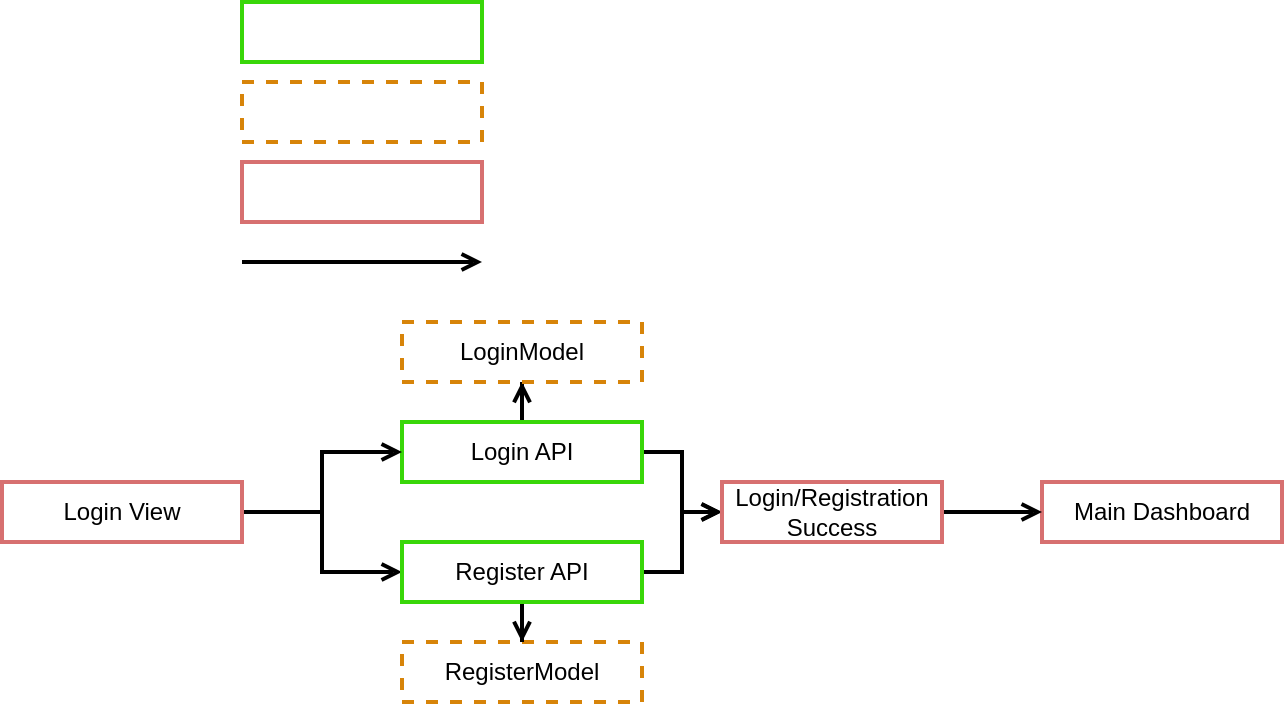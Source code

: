 <mxfile version="15.8.6" type="github">
  <diagram id="psKV3KUPywDvPChCE7cd" name="Page-1">
    <mxGraphModel dx="2844" dy="720" grid="1" gridSize="10" guides="1" tooltips="1" connect="1" arrows="1" fold="1" page="1" pageScale="1" pageWidth="827" pageHeight="1169" math="0" shadow="0">
      <root>
        <mxCell id="0" />
        <mxCell id="1" parent="0" />
        <mxCell id="TwXQ53lHL2sIgXFK9SuC-1" value="" style="rounded=0;whiteSpace=wrap;html=1;fillColor=none;strokeColor=#39D709;strokeWidth=2;" parent="1" vertex="1">
          <mxGeometry x="-800" y="30" width="120" height="30" as="geometry" />
        </mxCell>
        <mxCell id="TwXQ53lHL2sIgXFK9SuC-2" value="" style="rounded=0;whiteSpace=wrap;html=1;fillColor=none;strokeColor=#D78409;strokeWidth=2;dashed=1;" parent="1" vertex="1">
          <mxGeometry x="-800" y="70" width="120" height="30" as="geometry" />
        </mxCell>
        <mxCell id="TwXQ53lHL2sIgXFK9SuC-3" value="" style="rounded=0;whiteSpace=wrap;html=1;fillColor=none;strokeColor=#D77070;strokeWidth=2;" parent="1" vertex="1">
          <mxGeometry x="-800" y="110" width="120" height="30" as="geometry" />
        </mxCell>
        <mxCell id="TwXQ53lHL2sIgXFK9SuC-4" value="" style="endArrow=open;html=1;rounded=0;strokeColor=#000000;strokeWidth=2;endFill=0;" parent="1" edge="1">
          <mxGeometry width="50" height="50" relative="1" as="geometry">
            <mxPoint x="-800" y="160" as="sourcePoint" />
            <mxPoint x="-680" y="160" as="targetPoint" />
            <Array as="points">
              <mxPoint x="-680" y="160" />
            </Array>
          </mxGeometry>
        </mxCell>
        <mxCell id="AplJdTqwhC0sNblmJU37-18" style="edgeStyle=orthogonalEdgeStyle;rounded=0;orthogonalLoop=1;jettySize=auto;html=1;endArrow=open;endFill=0;strokeColor=#000000;strokeWidth=2;" edge="1" parent="1" source="AplJdTqwhC0sNblmJU37-1" target="AplJdTqwhC0sNblmJU37-3">
          <mxGeometry relative="1" as="geometry" />
        </mxCell>
        <mxCell id="AplJdTqwhC0sNblmJU37-22" style="edgeStyle=orthogonalEdgeStyle;rounded=0;orthogonalLoop=1;jettySize=auto;html=1;entryX=0;entryY=0.5;entryDx=0;entryDy=0;endArrow=open;endFill=0;strokeColor=#000000;strokeWidth=2;" edge="1" parent="1" source="AplJdTqwhC0sNblmJU37-1" target="AplJdTqwhC0sNblmJU37-14">
          <mxGeometry relative="1" as="geometry" />
        </mxCell>
        <mxCell id="AplJdTqwhC0sNblmJU37-1" value="Login API" style="rounded=0;whiteSpace=wrap;html=1;fillColor=none;strokeColor=#39D709;strokeWidth=2;" vertex="1" parent="1">
          <mxGeometry x="-720" y="240" width="120" height="30" as="geometry" />
        </mxCell>
        <mxCell id="AplJdTqwhC0sNblmJU37-20" style="edgeStyle=orthogonalEdgeStyle;rounded=0;orthogonalLoop=1;jettySize=auto;html=1;entryX=0;entryY=0.5;entryDx=0;entryDy=0;endArrow=open;endFill=0;strokeColor=#000000;strokeWidth=2;" edge="1" parent="1" source="AplJdTqwhC0sNblmJU37-2" target="AplJdTqwhC0sNblmJU37-1">
          <mxGeometry relative="1" as="geometry" />
        </mxCell>
        <mxCell id="AplJdTqwhC0sNblmJU37-21" style="edgeStyle=orthogonalEdgeStyle;rounded=0;orthogonalLoop=1;jettySize=auto;html=1;entryX=0;entryY=0.5;entryDx=0;entryDy=0;endArrow=open;endFill=0;strokeColor=#000000;strokeWidth=2;" edge="1" parent="1" source="AplJdTqwhC0sNblmJU37-2" target="AplJdTqwhC0sNblmJU37-11">
          <mxGeometry relative="1" as="geometry" />
        </mxCell>
        <mxCell id="AplJdTqwhC0sNblmJU37-2" value="Login View" style="rounded=0;whiteSpace=wrap;html=1;fillColor=none;strokeColor=#D77070;strokeWidth=2;" vertex="1" parent="1">
          <mxGeometry x="-920" y="270" width="120" height="30" as="geometry" />
        </mxCell>
        <mxCell id="AplJdTqwhC0sNblmJU37-3" value="LoginModel" style="rounded=0;whiteSpace=wrap;html=1;fillColor=none;strokeColor=#D78409;strokeWidth=2;dashed=1;" vertex="1" parent="1">
          <mxGeometry x="-720" y="190" width="120" height="30" as="geometry" />
        </mxCell>
        <mxCell id="AplJdTqwhC0sNblmJU37-7" value="Main Dashboard" style="rounded=0;whiteSpace=wrap;html=1;fillColor=none;strokeColor=#D77070;strokeWidth=2;" vertex="1" parent="1">
          <mxGeometry x="-400" y="270" width="120" height="30" as="geometry" />
        </mxCell>
        <mxCell id="AplJdTqwhC0sNblmJU37-10" value="RegisterModel" style="rounded=0;whiteSpace=wrap;html=1;fillColor=none;strokeColor=#D78409;strokeWidth=2;dashed=1;" vertex="1" parent="1">
          <mxGeometry x="-720" y="350" width="120" height="30" as="geometry" />
        </mxCell>
        <mxCell id="AplJdTqwhC0sNblmJU37-19" style="edgeStyle=orthogonalEdgeStyle;rounded=0;orthogonalLoop=1;jettySize=auto;html=1;exitX=0.5;exitY=1;exitDx=0;exitDy=0;endArrow=open;endFill=0;strokeColor=#000000;strokeWidth=2;" edge="1" parent="1" source="AplJdTqwhC0sNblmJU37-11" target="AplJdTqwhC0sNblmJU37-10">
          <mxGeometry relative="1" as="geometry" />
        </mxCell>
        <mxCell id="AplJdTqwhC0sNblmJU37-23" style="edgeStyle=orthogonalEdgeStyle;rounded=0;orthogonalLoop=1;jettySize=auto;html=1;endArrow=open;endFill=0;strokeColor=#000000;strokeWidth=2;" edge="1" parent="1" source="AplJdTqwhC0sNblmJU37-11" target="AplJdTqwhC0sNblmJU37-14">
          <mxGeometry relative="1" as="geometry" />
        </mxCell>
        <mxCell id="AplJdTqwhC0sNblmJU37-11" value="Register API" style="rounded=0;whiteSpace=wrap;html=1;fillColor=none;strokeColor=#39D709;strokeWidth=2;" vertex="1" parent="1">
          <mxGeometry x="-720" y="300" width="120" height="30" as="geometry" />
        </mxCell>
        <mxCell id="AplJdTqwhC0sNblmJU37-24" style="edgeStyle=orthogonalEdgeStyle;rounded=0;orthogonalLoop=1;jettySize=auto;html=1;endArrow=open;endFill=0;strokeColor=#000000;strokeWidth=2;" edge="1" parent="1" source="AplJdTqwhC0sNblmJU37-14" target="AplJdTqwhC0sNblmJU37-7">
          <mxGeometry relative="1" as="geometry" />
        </mxCell>
        <mxCell id="AplJdTqwhC0sNblmJU37-14" value="Login/Registration Success" style="rounded=0;whiteSpace=wrap;html=1;fillColor=none;strokeColor=#D77070;strokeWidth=2;" vertex="1" parent="1">
          <mxGeometry x="-560" y="270" width="110" height="30" as="geometry" />
        </mxCell>
        <mxCell id="AplJdTqwhC0sNblmJU37-17" style="edgeStyle=orthogonalEdgeStyle;rounded=0;orthogonalLoop=1;jettySize=auto;html=1;exitX=0.5;exitY=1;exitDx=0;exitDy=0;endArrow=open;endFill=0;strokeColor=#000000;strokeWidth=2;" edge="1" parent="1" source="AplJdTqwhC0sNblmJU37-3" target="AplJdTqwhC0sNblmJU37-3">
          <mxGeometry relative="1" as="geometry" />
        </mxCell>
      </root>
    </mxGraphModel>
  </diagram>
</mxfile>
